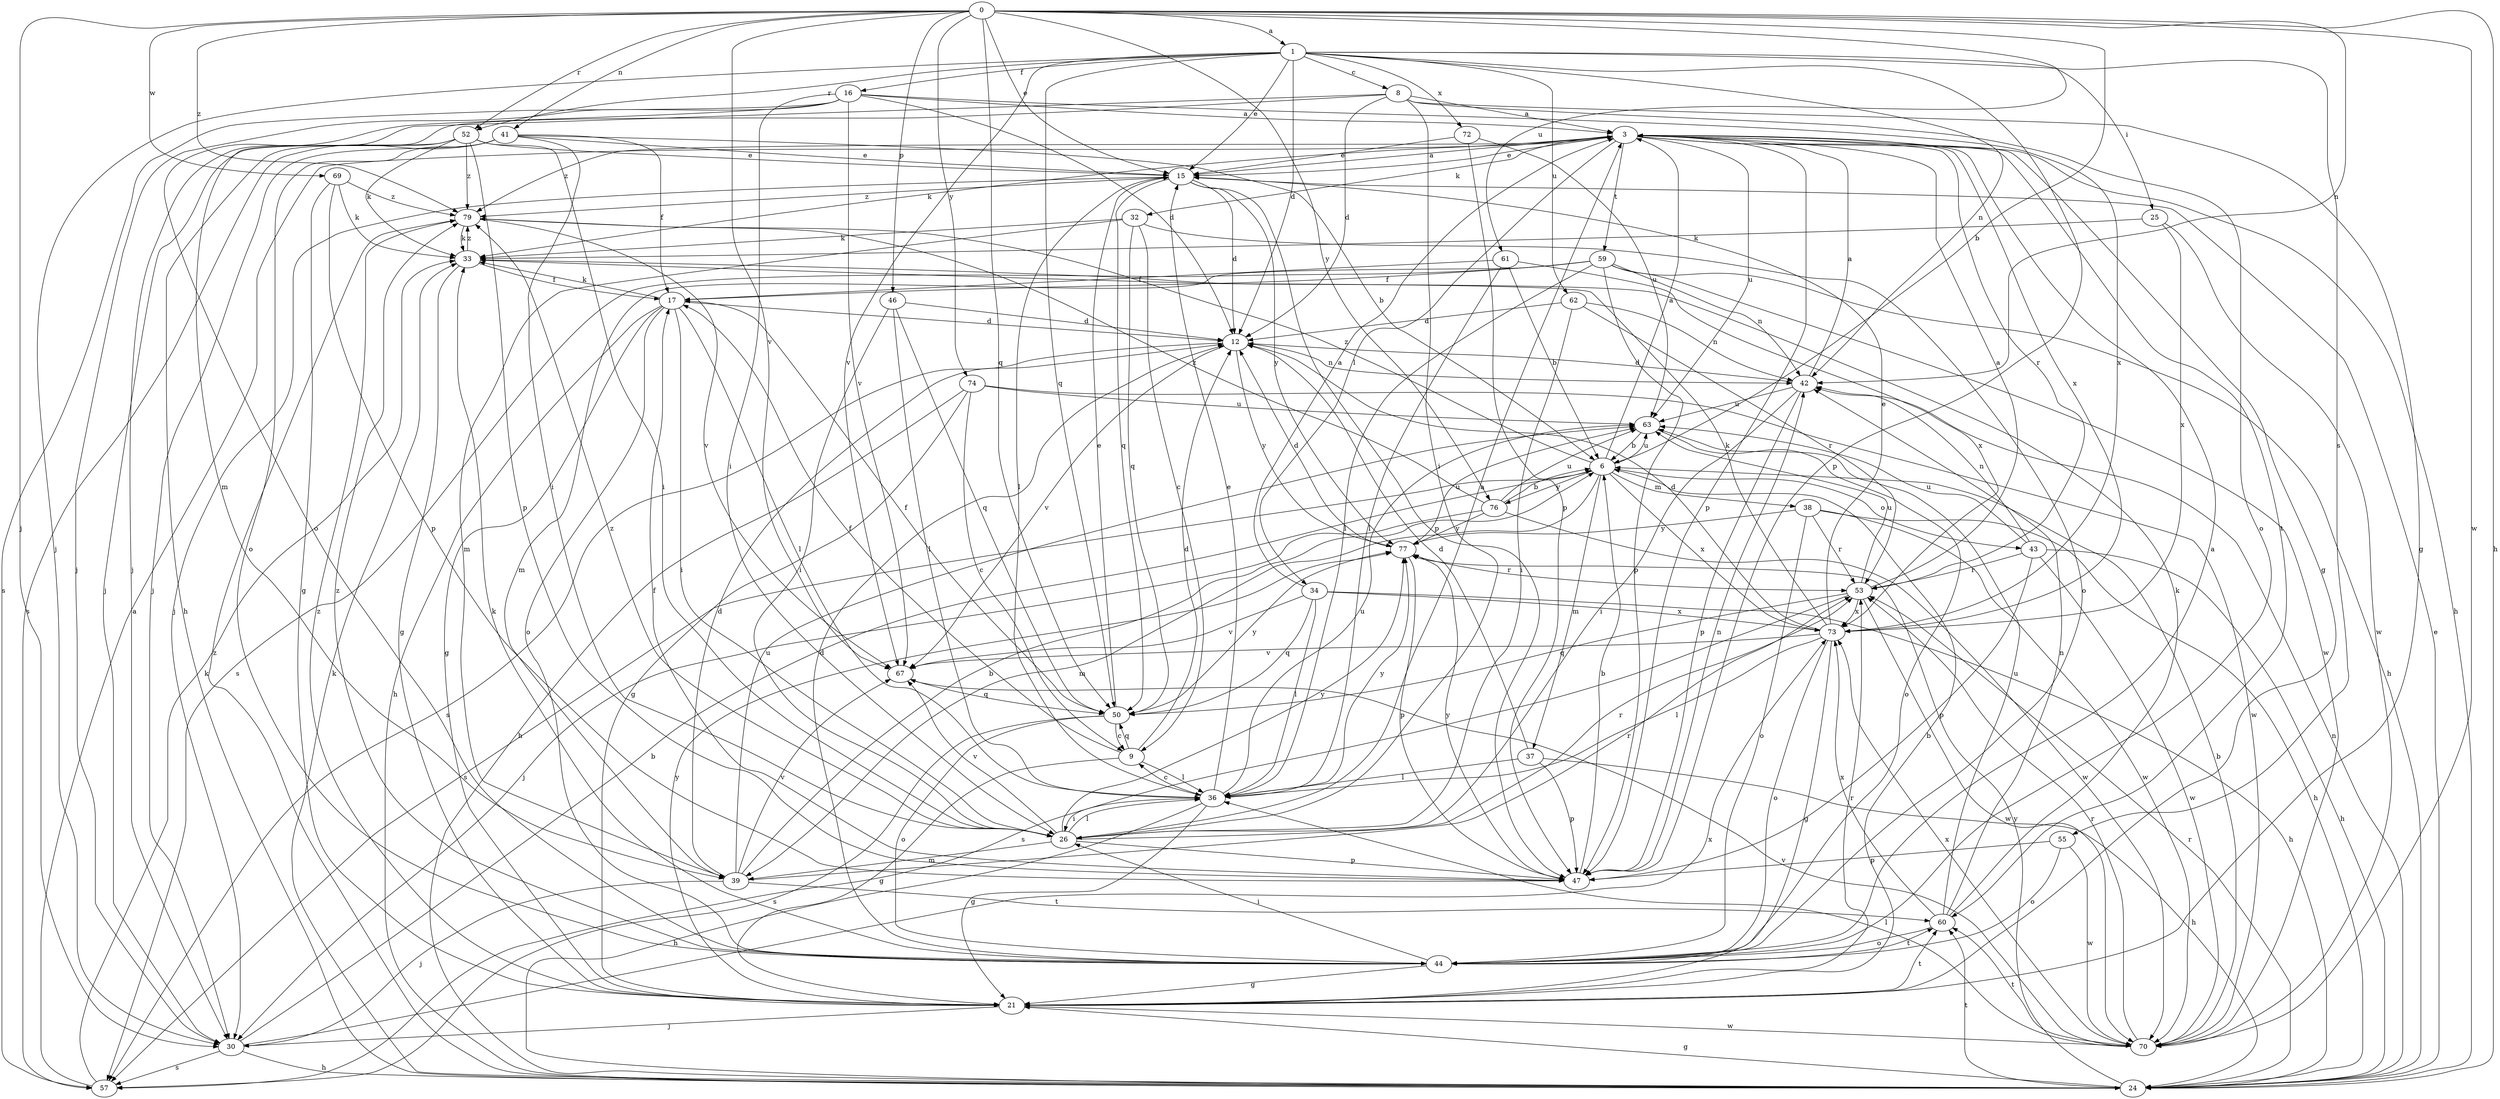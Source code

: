 strict digraph  {
0;
1;
3;
6;
8;
9;
12;
15;
16;
17;
21;
24;
25;
26;
30;
32;
33;
34;
36;
37;
38;
39;
41;
42;
43;
44;
46;
47;
50;
52;
53;
55;
57;
59;
60;
61;
62;
63;
67;
69;
70;
72;
73;
74;
76;
77;
79;
0 -> 1  [label=a];
0 -> 6  [label=b];
0 -> 15  [label=e];
0 -> 24  [label=h];
0 -> 30  [label=j];
0 -> 41  [label=n];
0 -> 42  [label=n];
0 -> 46  [label=p];
0 -> 50  [label=q];
0 -> 52  [label=r];
0 -> 61  [label=u];
0 -> 67  [label=v];
0 -> 69  [label=w];
0 -> 70  [label=w];
0 -> 74  [label=y];
0 -> 76  [label=y];
0 -> 79  [label=z];
1 -> 8  [label=c];
1 -> 12  [label=d];
1 -> 15  [label=e];
1 -> 16  [label=f];
1 -> 25  [label=i];
1 -> 30  [label=j];
1 -> 42  [label=n];
1 -> 47  [label=p];
1 -> 50  [label=q];
1 -> 52  [label=r];
1 -> 55  [label=s];
1 -> 62  [label=u];
1 -> 67  [label=v];
1 -> 72  [label=x];
3 -> 15  [label=e];
3 -> 21  [label=g];
3 -> 24  [label=h];
3 -> 32  [label=k];
3 -> 33  [label=k];
3 -> 34  [label=l];
3 -> 47  [label=p];
3 -> 53  [label=r];
3 -> 59  [label=t];
3 -> 60  [label=t];
3 -> 63  [label=u];
3 -> 73  [label=x];
3 -> 79  [label=z];
6 -> 3  [label=a];
6 -> 37  [label=m];
6 -> 38  [label=m];
6 -> 39  [label=m];
6 -> 43  [label=o];
6 -> 57  [label=s];
6 -> 63  [label=u];
6 -> 73  [label=x];
6 -> 76  [label=y];
6 -> 79  [label=z];
8 -> 3  [label=a];
8 -> 12  [label=d];
8 -> 21  [label=g];
8 -> 26  [label=i];
8 -> 30  [label=j];
8 -> 39  [label=m];
8 -> 44  [label=o];
9 -> 12  [label=d];
9 -> 17  [label=f];
9 -> 21  [label=g];
9 -> 36  [label=l];
9 -> 50  [label=q];
12 -> 42  [label=n];
12 -> 57  [label=s];
12 -> 67  [label=v];
12 -> 77  [label=y];
15 -> 3  [label=a];
15 -> 12  [label=d];
15 -> 30  [label=j];
15 -> 36  [label=l];
15 -> 47  [label=p];
15 -> 50  [label=q];
15 -> 77  [label=y];
15 -> 79  [label=z];
16 -> 3  [label=a];
16 -> 12  [label=d];
16 -> 26  [label=i];
16 -> 30  [label=j];
16 -> 44  [label=o];
16 -> 57  [label=s];
16 -> 67  [label=v];
16 -> 73  [label=x];
17 -> 12  [label=d];
17 -> 21  [label=g];
17 -> 24  [label=h];
17 -> 26  [label=i];
17 -> 33  [label=k];
17 -> 36  [label=l];
17 -> 44  [label=o];
21 -> 6  [label=b];
21 -> 30  [label=j];
21 -> 53  [label=r];
21 -> 60  [label=t];
21 -> 70  [label=w];
21 -> 77  [label=y];
21 -> 79  [label=z];
24 -> 15  [label=e];
24 -> 21  [label=g];
24 -> 33  [label=k];
24 -> 42  [label=n];
24 -> 53  [label=r];
24 -> 60  [label=t];
24 -> 77  [label=y];
24 -> 79  [label=z];
25 -> 33  [label=k];
25 -> 70  [label=w];
25 -> 73  [label=x];
26 -> 3  [label=a];
26 -> 36  [label=l];
26 -> 39  [label=m];
26 -> 47  [label=p];
26 -> 53  [label=r];
26 -> 67  [label=v];
26 -> 77  [label=y];
26 -> 79  [label=z];
30 -> 6  [label=b];
30 -> 24  [label=h];
30 -> 57  [label=s];
30 -> 73  [label=x];
32 -> 9  [label=c];
32 -> 33  [label=k];
32 -> 39  [label=m];
32 -> 44  [label=o];
32 -> 50  [label=q];
33 -> 17  [label=f];
33 -> 21  [label=g];
33 -> 79  [label=z];
34 -> 3  [label=a];
34 -> 24  [label=h];
34 -> 36  [label=l];
34 -> 50  [label=q];
34 -> 67  [label=v];
34 -> 73  [label=x];
36 -> 9  [label=c];
36 -> 15  [label=e];
36 -> 21  [label=g];
36 -> 24  [label=h];
36 -> 26  [label=i];
36 -> 63  [label=u];
36 -> 77  [label=y];
37 -> 12  [label=d];
37 -> 24  [label=h];
37 -> 36  [label=l];
37 -> 47  [label=p];
38 -> 24  [label=h];
38 -> 44  [label=o];
38 -> 53  [label=r];
38 -> 70  [label=w];
38 -> 77  [label=y];
39 -> 6  [label=b];
39 -> 12  [label=d];
39 -> 30  [label=j];
39 -> 53  [label=r];
39 -> 60  [label=t];
39 -> 63  [label=u];
39 -> 67  [label=v];
41 -> 6  [label=b];
41 -> 15  [label=e];
41 -> 17  [label=f];
41 -> 26  [label=i];
41 -> 30  [label=j];
41 -> 44  [label=o];
41 -> 57  [label=s];
42 -> 3  [label=a];
42 -> 12  [label=d];
42 -> 26  [label=i];
42 -> 47  [label=p];
42 -> 63  [label=u];
43 -> 24  [label=h];
43 -> 42  [label=n];
43 -> 47  [label=p];
43 -> 53  [label=r];
43 -> 63  [label=u];
43 -> 70  [label=w];
44 -> 3  [label=a];
44 -> 12  [label=d];
44 -> 21  [label=g];
44 -> 26  [label=i];
44 -> 33  [label=k];
44 -> 60  [label=t];
44 -> 79  [label=z];
46 -> 12  [label=d];
46 -> 26  [label=i];
46 -> 36  [label=l];
46 -> 50  [label=q];
47 -> 6  [label=b];
47 -> 17  [label=f];
47 -> 42  [label=n];
47 -> 77  [label=y];
50 -> 9  [label=c];
50 -> 15  [label=e];
50 -> 17  [label=f];
50 -> 44  [label=o];
50 -> 57  [label=s];
50 -> 77  [label=y];
52 -> 15  [label=e];
52 -> 24  [label=h];
52 -> 26  [label=i];
52 -> 30  [label=j];
52 -> 33  [label=k];
52 -> 47  [label=p];
52 -> 79  [label=z];
53 -> 3  [label=a];
53 -> 50  [label=q];
53 -> 57  [label=s];
53 -> 63  [label=u];
53 -> 70  [label=w];
53 -> 73  [label=x];
55 -> 44  [label=o];
55 -> 47  [label=p];
55 -> 70  [label=w];
57 -> 3  [label=a];
57 -> 33  [label=k];
59 -> 17  [label=f];
59 -> 24  [label=h];
59 -> 36  [label=l];
59 -> 39  [label=m];
59 -> 42  [label=n];
59 -> 47  [label=p];
59 -> 57  [label=s];
59 -> 70  [label=w];
60 -> 33  [label=k];
60 -> 42  [label=n];
60 -> 44  [label=o];
60 -> 63  [label=u];
60 -> 73  [label=x];
61 -> 6  [label=b];
61 -> 17  [label=f];
61 -> 36  [label=l];
61 -> 73  [label=x];
62 -> 12  [label=d];
62 -> 26  [label=i];
62 -> 42  [label=n];
62 -> 53  [label=r];
63 -> 6  [label=b];
63 -> 44  [label=o];
67 -> 50  [label=q];
69 -> 21  [label=g];
69 -> 33  [label=k];
69 -> 47  [label=p];
69 -> 79  [label=z];
70 -> 6  [label=b];
70 -> 36  [label=l];
70 -> 53  [label=r];
70 -> 60  [label=t];
70 -> 67  [label=v];
70 -> 73  [label=x];
72 -> 15  [label=e];
72 -> 47  [label=p];
72 -> 63  [label=u];
73 -> 12  [label=d];
73 -> 15  [label=e];
73 -> 21  [label=g];
73 -> 33  [label=k];
73 -> 36  [label=l];
73 -> 44  [label=o];
73 -> 67  [label=v];
74 -> 9  [label=c];
74 -> 21  [label=g];
74 -> 24  [label=h];
74 -> 63  [label=u];
74 -> 70  [label=w];
76 -> 6  [label=b];
76 -> 30  [label=j];
76 -> 63  [label=u];
76 -> 70  [label=w];
76 -> 77  [label=y];
76 -> 79  [label=z];
77 -> 12  [label=d];
77 -> 47  [label=p];
77 -> 53  [label=r];
77 -> 63  [label=u];
79 -> 33  [label=k];
79 -> 67  [label=v];
}
